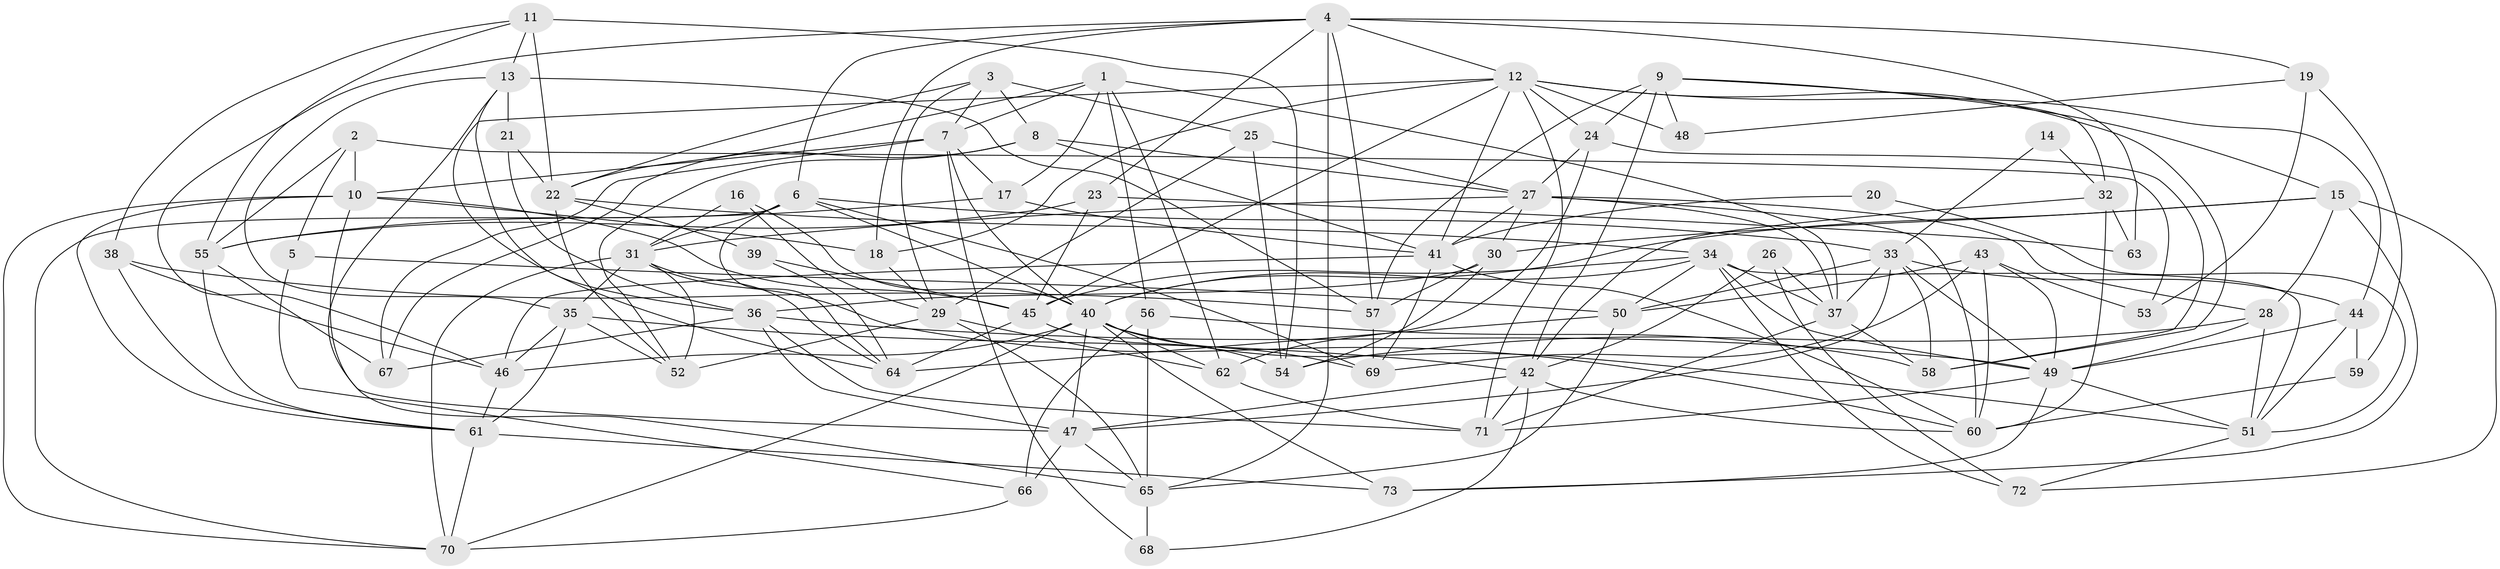 // original degree distribution, {6: 0.11643835616438356, 2: 0.14383561643835616, 3: 0.2671232876712329, 5: 0.2054794520547945, 4: 0.2328767123287671, 7: 0.02054794520547945, 8: 0.0136986301369863}
// Generated by graph-tools (version 1.1) at 2025/02/03/09/25 03:02:03]
// undirected, 73 vertices, 202 edges
graph export_dot {
graph [start="1"]
  node [color=gray90,style=filled];
  1;
  2;
  3;
  4;
  5;
  6;
  7;
  8;
  9;
  10;
  11;
  12;
  13;
  14;
  15;
  16;
  17;
  18;
  19;
  20;
  21;
  22;
  23;
  24;
  25;
  26;
  27;
  28;
  29;
  30;
  31;
  32;
  33;
  34;
  35;
  36;
  37;
  38;
  39;
  40;
  41;
  42;
  43;
  44;
  45;
  46;
  47;
  48;
  49;
  50;
  51;
  52;
  53;
  54;
  55;
  56;
  57;
  58;
  59;
  60;
  61;
  62;
  63;
  64;
  65;
  66;
  67;
  68;
  69;
  70;
  71;
  72;
  73;
  1 -- 7 [weight=1.0];
  1 -- 17 [weight=1.0];
  1 -- 22 [weight=1.0];
  1 -- 37 [weight=1.0];
  1 -- 56 [weight=1.0];
  1 -- 62 [weight=1.0];
  2 -- 5 [weight=1.0];
  2 -- 10 [weight=1.0];
  2 -- 53 [weight=2.0];
  2 -- 55 [weight=1.0];
  3 -- 7 [weight=1.0];
  3 -- 8 [weight=1.0];
  3 -- 22 [weight=1.0];
  3 -- 25 [weight=2.0];
  3 -- 29 [weight=1.0];
  4 -- 6 [weight=1.0];
  4 -- 12 [weight=1.0];
  4 -- 18 [weight=1.0];
  4 -- 19 [weight=1.0];
  4 -- 23 [weight=1.0];
  4 -- 46 [weight=1.0];
  4 -- 57 [weight=1.0];
  4 -- 63 [weight=1.0];
  4 -- 65 [weight=1.0];
  5 -- 50 [weight=1.0];
  5 -- 66 [weight=1.0];
  6 -- 31 [weight=1.0];
  6 -- 33 [weight=1.0];
  6 -- 40 [weight=1.0];
  6 -- 64 [weight=1.0];
  6 -- 69 [weight=1.0];
  6 -- 70 [weight=1.0];
  7 -- 10 [weight=1.0];
  7 -- 17 [weight=1.0];
  7 -- 40 [weight=1.0];
  7 -- 67 [weight=1.0];
  7 -- 68 [weight=1.0];
  8 -- 27 [weight=1.0];
  8 -- 41 [weight=1.0];
  8 -- 52 [weight=1.0];
  8 -- 67 [weight=1.0];
  9 -- 15 [weight=1.0];
  9 -- 24 [weight=1.0];
  9 -- 32 [weight=1.0];
  9 -- 42 [weight=1.0];
  9 -- 48 [weight=1.0];
  9 -- 57 [weight=1.0];
  10 -- 18 [weight=1.0];
  10 -- 45 [weight=1.0];
  10 -- 47 [weight=1.0];
  10 -- 61 [weight=1.0];
  10 -- 70 [weight=1.0];
  11 -- 13 [weight=1.0];
  11 -- 22 [weight=1.0];
  11 -- 38 [weight=1.0];
  11 -- 54 [weight=2.0];
  11 -- 55 [weight=1.0];
  12 -- 18 [weight=1.0];
  12 -- 24 [weight=1.0];
  12 -- 41 [weight=1.0];
  12 -- 44 [weight=1.0];
  12 -- 45 [weight=1.0];
  12 -- 48 [weight=1.0];
  12 -- 58 [weight=1.0];
  12 -- 64 [weight=1.0];
  12 -- 71 [weight=1.0];
  13 -- 21 [weight=1.0];
  13 -- 35 [weight=1.0];
  13 -- 36 [weight=1.0];
  13 -- 57 [weight=2.0];
  13 -- 65 [weight=1.0];
  14 -- 32 [weight=1.0];
  14 -- 33 [weight=1.0];
  15 -- 28 [weight=1.0];
  15 -- 30 [weight=1.0];
  15 -- 40 [weight=1.0];
  15 -- 72 [weight=1.0];
  15 -- 73 [weight=1.0];
  16 -- 29 [weight=1.0];
  16 -- 31 [weight=1.0];
  16 -- 40 [weight=1.0];
  17 -- 41 [weight=1.0];
  17 -- 55 [weight=1.0];
  18 -- 29 [weight=1.0];
  19 -- 48 [weight=1.0];
  19 -- 53 [weight=1.0];
  19 -- 59 [weight=1.0];
  20 -- 41 [weight=1.0];
  20 -- 51 [weight=1.0];
  21 -- 22 [weight=1.0];
  21 -- 36 [weight=1.0];
  22 -- 34 [weight=1.0];
  22 -- 39 [weight=1.0];
  22 -- 52 [weight=1.0];
  23 -- 45 [weight=1.0];
  23 -- 55 [weight=1.0];
  23 -- 63 [weight=1.0];
  24 -- 27 [weight=2.0];
  24 -- 58 [weight=1.0];
  24 -- 62 [weight=1.0];
  25 -- 27 [weight=1.0];
  25 -- 29 [weight=1.0];
  25 -- 54 [weight=2.0];
  26 -- 37 [weight=1.0];
  26 -- 42 [weight=2.0];
  26 -- 72 [weight=1.0];
  27 -- 28 [weight=1.0];
  27 -- 30 [weight=1.0];
  27 -- 31 [weight=1.0];
  27 -- 37 [weight=1.0];
  27 -- 41 [weight=1.0];
  27 -- 60 [weight=1.0];
  28 -- 49 [weight=1.0];
  28 -- 51 [weight=1.0];
  28 -- 54 [weight=1.0];
  29 -- 52 [weight=1.0];
  29 -- 62 [weight=1.0];
  29 -- 65 [weight=1.0];
  30 -- 36 [weight=1.0];
  30 -- 54 [weight=1.0];
  30 -- 57 [weight=1.0];
  31 -- 35 [weight=1.0];
  31 -- 52 [weight=1.0];
  31 -- 60 [weight=1.0];
  31 -- 64 [weight=1.0];
  31 -- 70 [weight=1.0];
  32 -- 42 [weight=1.0];
  32 -- 60 [weight=1.0];
  32 -- 63 [weight=2.0];
  33 -- 37 [weight=1.0];
  33 -- 44 [weight=1.0];
  33 -- 47 [weight=1.0];
  33 -- 49 [weight=1.0];
  33 -- 50 [weight=1.0];
  33 -- 58 [weight=1.0];
  34 -- 37 [weight=1.0];
  34 -- 40 [weight=2.0];
  34 -- 45 [weight=1.0];
  34 -- 49 [weight=1.0];
  34 -- 50 [weight=1.0];
  34 -- 51 [weight=1.0];
  34 -- 72 [weight=1.0];
  35 -- 42 [weight=1.0];
  35 -- 46 [weight=1.0];
  35 -- 52 [weight=1.0];
  35 -- 61 [weight=1.0];
  36 -- 47 [weight=1.0];
  36 -- 49 [weight=1.0];
  36 -- 67 [weight=1.0];
  36 -- 71 [weight=2.0];
  37 -- 58 [weight=1.0];
  37 -- 71 [weight=1.0];
  38 -- 46 [weight=1.0];
  38 -- 57 [weight=1.0];
  38 -- 61 [weight=1.0];
  39 -- 45 [weight=1.0];
  39 -- 64 [weight=2.0];
  40 -- 46 [weight=1.0];
  40 -- 47 [weight=2.0];
  40 -- 51 [weight=1.0];
  40 -- 62 [weight=1.0];
  40 -- 69 [weight=1.0];
  40 -- 70 [weight=1.0];
  40 -- 73 [weight=1.0];
  41 -- 46 [weight=1.0];
  41 -- 60 [weight=1.0];
  41 -- 69 [weight=1.0];
  42 -- 47 [weight=1.0];
  42 -- 60 [weight=1.0];
  42 -- 68 [weight=1.0];
  42 -- 71 [weight=1.0];
  43 -- 49 [weight=1.0];
  43 -- 50 [weight=1.0];
  43 -- 53 [weight=1.0];
  43 -- 60 [weight=1.0];
  43 -- 69 [weight=1.0];
  44 -- 49 [weight=1.0];
  44 -- 51 [weight=1.0];
  44 -- 59 [weight=1.0];
  45 -- 54 [weight=1.0];
  45 -- 64 [weight=1.0];
  46 -- 61 [weight=1.0];
  47 -- 65 [weight=1.0];
  47 -- 66 [weight=2.0];
  49 -- 51 [weight=1.0];
  49 -- 71 [weight=1.0];
  49 -- 73 [weight=1.0];
  50 -- 64 [weight=1.0];
  50 -- 65 [weight=1.0];
  51 -- 72 [weight=1.0];
  55 -- 61 [weight=1.0];
  55 -- 67 [weight=1.0];
  56 -- 58 [weight=1.0];
  56 -- 65 [weight=1.0];
  56 -- 66 [weight=1.0];
  57 -- 69 [weight=3.0];
  59 -- 60 [weight=1.0];
  61 -- 70 [weight=1.0];
  61 -- 73 [weight=1.0];
  62 -- 71 [weight=1.0];
  65 -- 68 [weight=1.0];
  66 -- 70 [weight=1.0];
}
